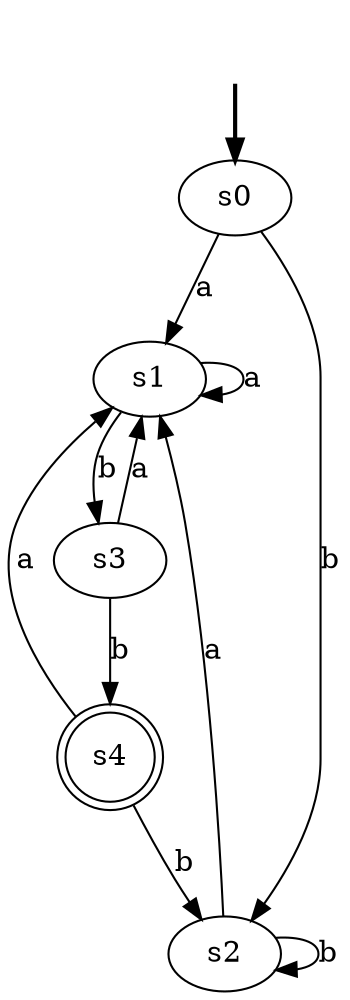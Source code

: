 digraph {
	fake [style=invisible]
	s4 [shape=doublecircle]
	s3
	s0 [root=true]
	s1
	s2
	fake -> s0 [style=bold]
	s0 -> s1 [label=a]
	s1 -> s1 [label=a]
	s2 -> s1 [label=a]
	s3 -> s1 [label=a]
	s4 -> s1 [label=a]
	s0 -> s2 [label=b]
	s2 -> s2 [label=b]
	s4 -> s2 [label=b]
	s1 -> s3 [label=b]
	s3 -> s4 [label=b]
}
